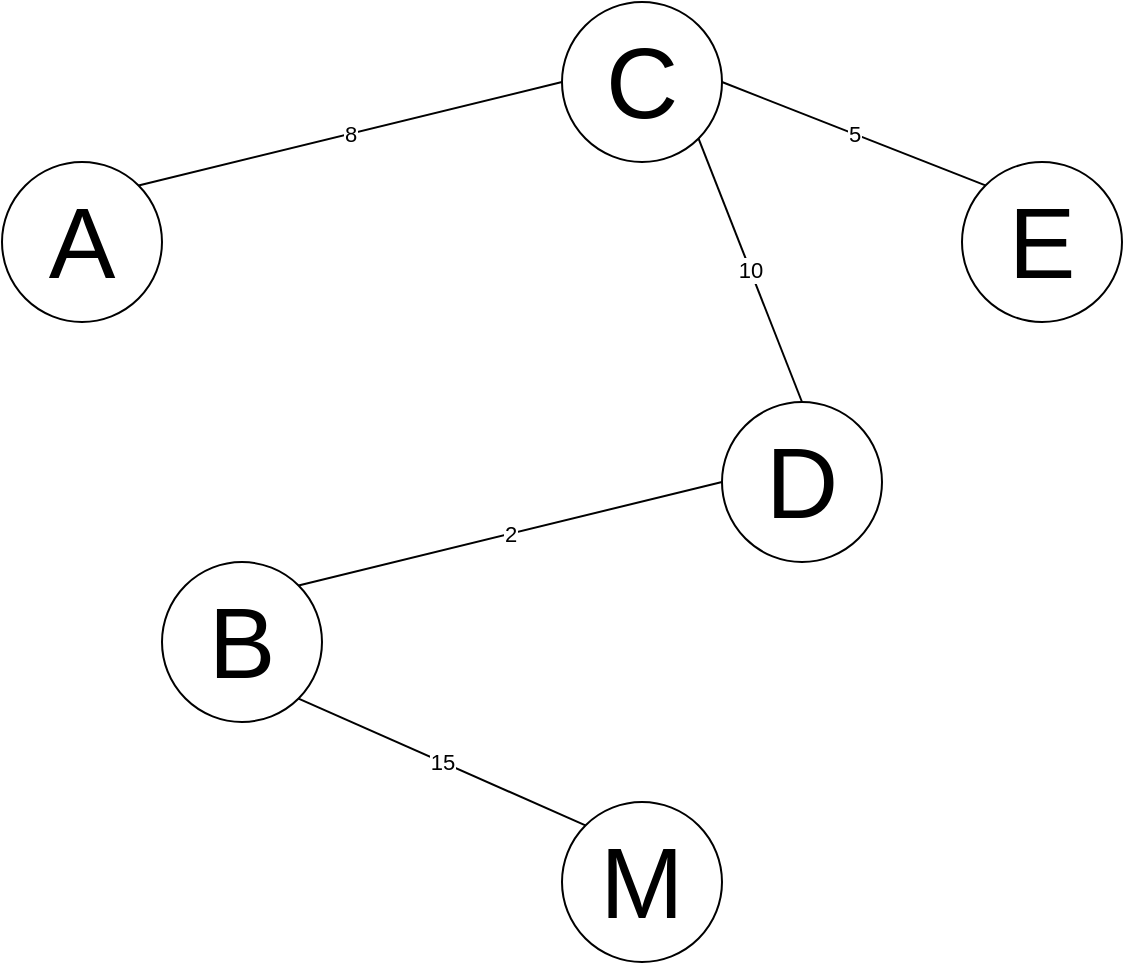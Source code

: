 <mxfile version="12.9.11" type="device"><diagram id="8rEfHqioFSgLn0UBF3U5" name="Page-1"><mxGraphModel dx="868" dy="473" grid="1" gridSize="10" guides="1" tooltips="1" connect="1" arrows="1" fold="1" page="1" pageScale="1" pageWidth="827" pageHeight="1169" math="0" shadow="0"><root><mxCell id="0"/><mxCell id="1" parent="0"/><mxCell id="BzqZQkUtVsqzBfOpBxEG-1" value="&lt;font style=&quot;font-size: 50px&quot;&gt;A&lt;/font&gt;" style="ellipse;whiteSpace=wrap;html=1;aspect=fixed;" vertex="1" parent="1"><mxGeometry x="120" y="120" width="80" height="80" as="geometry"/></mxCell><mxCell id="BzqZQkUtVsqzBfOpBxEG-2" value="&lt;font style=&quot;font-size: 50px&quot;&gt;C&lt;/font&gt;" style="ellipse;whiteSpace=wrap;html=1;aspect=fixed;" vertex="1" parent="1"><mxGeometry x="400" y="40" width="80" height="80" as="geometry"/></mxCell><mxCell id="BzqZQkUtVsqzBfOpBxEG-3" value="&lt;span style=&quot;font-size: 50px&quot;&gt;B&lt;/span&gt;" style="ellipse;whiteSpace=wrap;html=1;aspect=fixed;" vertex="1" parent="1"><mxGeometry x="200" y="320" width="80" height="80" as="geometry"/></mxCell><mxCell id="BzqZQkUtVsqzBfOpBxEG-4" value="&lt;font style=&quot;font-size: 50px&quot;&gt;D&lt;/font&gt;" style="ellipse;whiteSpace=wrap;html=1;aspect=fixed;" vertex="1" parent="1"><mxGeometry x="480" y="240" width="80" height="80" as="geometry"/></mxCell><mxCell id="BzqZQkUtVsqzBfOpBxEG-6" value="&lt;font style=&quot;font-size: 50px&quot;&gt;E&lt;/font&gt;" style="ellipse;whiteSpace=wrap;html=1;aspect=fixed;" vertex="1" parent="1"><mxGeometry x="600" y="120" width="80" height="80" as="geometry"/></mxCell><mxCell id="BzqZQkUtVsqzBfOpBxEG-7" value="&lt;font style=&quot;font-size: 50px&quot;&gt;M&lt;/font&gt;" style="ellipse;whiteSpace=wrap;html=1;aspect=fixed;" vertex="1" parent="1"><mxGeometry x="400" y="440" width="80" height="80" as="geometry"/></mxCell><mxCell id="BzqZQkUtVsqzBfOpBxEG-10" value="8" style="endArrow=none;html=1;exitX=1;exitY=0;exitDx=0;exitDy=0;entryX=0;entryY=0.5;entryDx=0;entryDy=0;" edge="1" parent="1" source="BzqZQkUtVsqzBfOpBxEG-1" target="BzqZQkUtVsqzBfOpBxEG-2"><mxGeometry width="50" height="50" relative="1" as="geometry"><mxPoint x="350" y="230" as="sourcePoint"/><mxPoint x="400" y="180" as="targetPoint"/></mxGeometry></mxCell><mxCell id="BzqZQkUtVsqzBfOpBxEG-11" value="2" style="endArrow=none;html=1;exitX=1;exitY=0;exitDx=0;exitDy=0;entryX=0;entryY=0.5;entryDx=0;entryDy=0;" edge="1" parent="1" source="BzqZQkUtVsqzBfOpBxEG-3" target="BzqZQkUtVsqzBfOpBxEG-4"><mxGeometry width="50" height="50" relative="1" as="geometry"><mxPoint x="320" y="250" as="sourcePoint"/><mxPoint x="370" y="200" as="targetPoint"/></mxGeometry></mxCell><mxCell id="BzqZQkUtVsqzBfOpBxEG-12" value="10" style="endArrow=none;html=1;entryX=1;entryY=1;entryDx=0;entryDy=0;exitX=0.5;exitY=0;exitDx=0;exitDy=0;" edge="1" parent="1" source="BzqZQkUtVsqzBfOpBxEG-4" target="BzqZQkUtVsqzBfOpBxEG-2"><mxGeometry width="50" height="50" relative="1" as="geometry"><mxPoint x="280" y="280" as="sourcePoint"/><mxPoint x="330" y="230" as="targetPoint"/></mxGeometry></mxCell><mxCell id="BzqZQkUtVsqzBfOpBxEG-13" value="5" style="endArrow=none;html=1;exitX=1;exitY=0.5;exitDx=0;exitDy=0;entryX=0;entryY=0;entryDx=0;entryDy=0;" edge="1" parent="1" source="BzqZQkUtVsqzBfOpBxEG-2" target="BzqZQkUtVsqzBfOpBxEG-6"><mxGeometry width="50" height="50" relative="1" as="geometry"><mxPoint x="530" y="120" as="sourcePoint"/><mxPoint x="580" y="70" as="targetPoint"/></mxGeometry></mxCell><mxCell id="BzqZQkUtVsqzBfOpBxEG-16" value="15" style="endArrow=none;html=1;entryX=1;entryY=1;entryDx=0;entryDy=0;exitX=0;exitY=0;exitDx=0;exitDy=0;" edge="1" parent="1" source="BzqZQkUtVsqzBfOpBxEG-7" target="BzqZQkUtVsqzBfOpBxEG-3"><mxGeometry width="50" height="50" relative="1" as="geometry"><mxPoint x="260" y="500" as="sourcePoint"/><mxPoint x="310" y="450" as="targetPoint"/></mxGeometry></mxCell></root></mxGraphModel></diagram></mxfile>